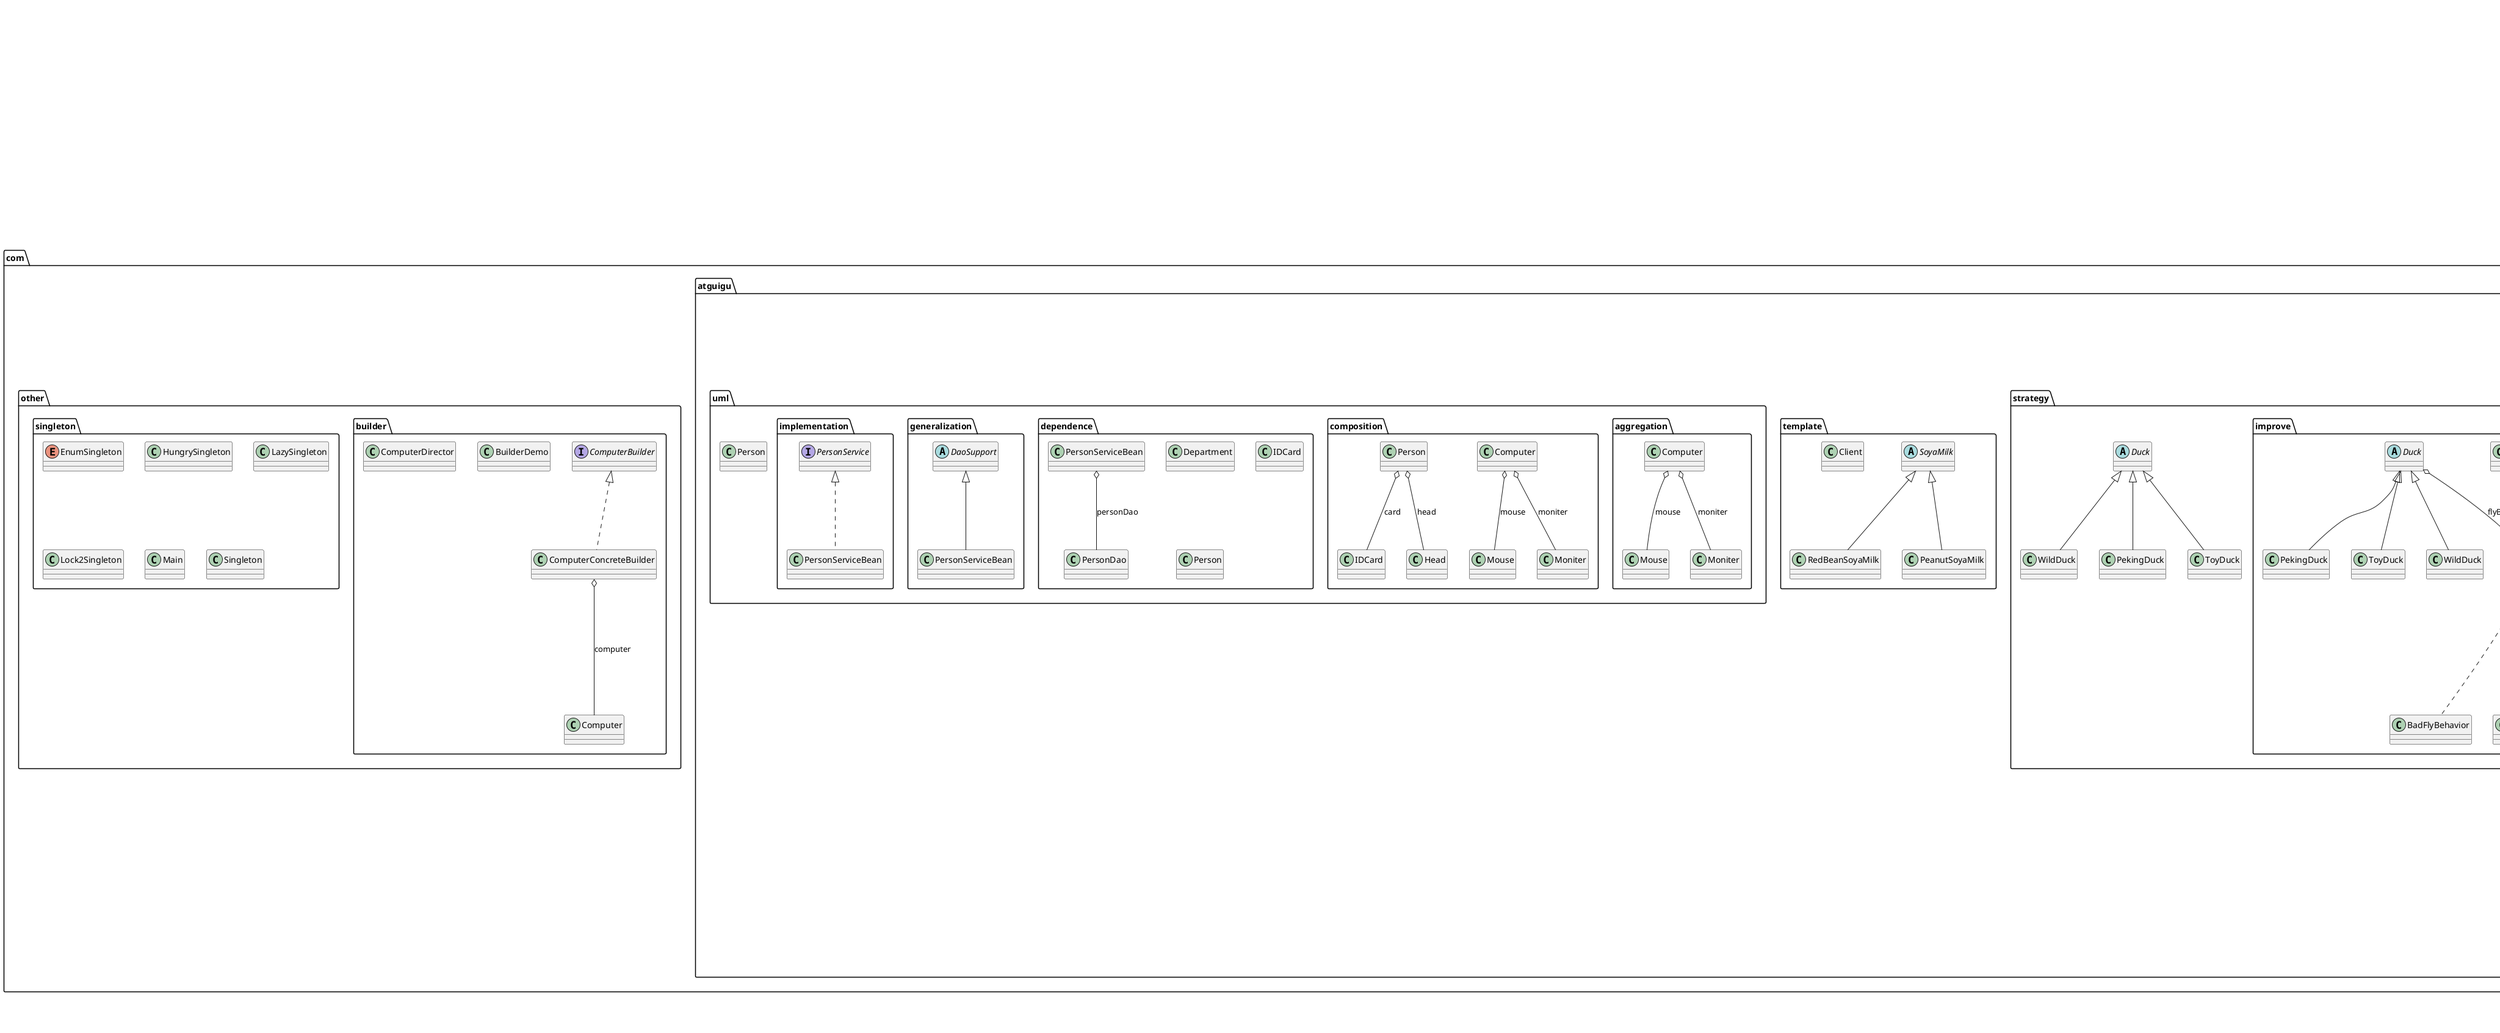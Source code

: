 @startuml

title __DESIGN_PATTERN's Class Diagram__\n

  namespace com.atguigu.adapter.classadapter {
    class com.atguigu.adapter.classadapter.Client {
    }
  }
  

  namespace com.atguigu.adapter.classadapter {
    interface com.atguigu.adapter.classadapter.IVoltage5V {
    }
  }
  

  namespace com.atguigu.adapter.classadapter {
    class com.atguigu.adapter.classadapter.Phone {
    }
  }
  

  namespace com.atguigu.adapter.classadapter {
    class com.atguigu.adapter.classadapter.Voltage220V {
    }
  }
  

  namespace com.atguigu.adapter.classadapter {
    class com.atguigu.adapter.classadapter.VoltageAdapter {
    }
  }
  

  namespace com.atguigu.adapter.interfaceadapter {
    abstract class com.atguigu.adapter.interfaceadapter.AbsAdapter {
    }
  }
  

  namespace com.atguigu.adapter.interfaceadapter {
    class com.atguigu.adapter.interfaceadapter.Client {
    }
  }
  

  namespace com.atguigu.adapter.interfaceadapter {
    interface com.atguigu.adapter.interfaceadapter.Interface4 {
    }
  }
  

  namespace com.atguigu.adapter.objectadapter {
    class com.atguigu.adapter.objectadapter.Client {
    }
  }
  

  namespace com.atguigu.adapter.objectadapter {
    interface com.atguigu.adapter.objectadapter.IVoltage5V {
    }
  }
  

  namespace com.atguigu.adapter.objectadapter {
    class com.atguigu.adapter.objectadapter.Phone {
    }
  }
  

  namespace com.atguigu.adapter.objectadapter {
    class com.atguigu.adapter.objectadapter.Voltage220V {
    }
  }
  

  namespace com.atguigu.adapter.objectadapter {
    class com.atguigu.adapter.objectadapter.VoltageAdapter {
    }
  }
  

  namespace com.atguigu.bridge {
    interface com.atguigu.bridge.Brand {
    }
  }
  

  namespace com.atguigu.bridge {
    class com.atguigu.bridge.Client {
    }
  }
  

  namespace com.atguigu.bridge {
    class com.atguigu.bridge.FoldedPhone {
    }
  }
  

  namespace com.atguigu.bridge {
    abstract class com.atguigu.bridge.Phone {
    }
  }
  

  namespace com.atguigu.bridge {
    class com.atguigu.bridge.UpRightPhone {
    }
  }
  

  namespace com.atguigu.bridge {
    class com.atguigu.bridge.Vivo {
    }
  }
  

  namespace com.atguigu.bridge {
    class com.atguigu.bridge.XiaoMi {
    }
  }
  

  namespace com.atguigu.builder {
    abstract class com.atguigu.builder.AbstractHouse {
    }
  }
  

  namespace com.atguigu.builder {
    class com.atguigu.builder.Client {
    }
  }
  

  namespace com.atguigu.builder {
    class com.atguigu.builder.CommonHouse {
    }
  }
  

  namespace com.atguigu.builder {
    class com.atguigu.builder.HighBuilding {
    }
  }
  

  namespace com.atguigu.builder {
    namespace improve {
      class com.atguigu.builder.improve.Client {
      }
    }
  }
  

  namespace com.atguigu.builder {
    namespace improve {
      class com.atguigu.builder.improve.CommonHouse {
      }
    }
  }
  

  namespace com.atguigu.builder {
    namespace improve {
      class com.atguigu.builder.improve.HighBuilding {
      }
    }
  }
  

  namespace com.atguigu.builder {
    namespace improve {
      class com.atguigu.builder.improve.House {
      }
    }
  }
  

  namespace com.atguigu.builder {
    namespace improve {
      abstract class com.atguigu.builder.improve.HouseBuilder {
      }
    }
  }
  

  namespace com.atguigu.builder {
    namespace improve {
      class com.atguigu.builder.improve.HouseDirector {
      }
    }
  }
  

  namespace com.atguigu.composite {
    class com.atguigu.composite.Client {
    }
  }
  

  namespace com.atguigu.composite {
    class com.atguigu.composite.College {
    }
  }
  

  namespace com.atguigu.composite {
    class com.atguigu.composite.Department {
    }
  }
  

  namespace com.atguigu.composite {
    abstract class com.atguigu.composite.OrganizationComponent {
    }
  }
  

  namespace com.atguigu.composite {
    class com.atguigu.composite.University {
    }
  }
  

  namespace com.atguigu.decorator {
    class com.atguigu.decorator.Chocolate {
    }
  }
  

  namespace com.atguigu.decorator {
    class com.atguigu.decorator.Coffee {
    }
  }
  

  namespace com.atguigu.decorator {
    class com.atguigu.decorator.CoffeeBar {
    }
  }
  

  namespace com.atguigu.decorator {
    class com.atguigu.decorator.DeCaf {
    }
  }
  

  namespace com.atguigu.decorator {
    class com.atguigu.decorator.Decorator {
    }
  }
  

  namespace com.atguigu.decorator {
    abstract class com.atguigu.decorator.Drink {
    }
  }
  

  namespace com.atguigu.decorator {
    class com.atguigu.decorator.Espresso {
    }
  }
  

  namespace com.atguigu.decorator {
    class com.atguigu.decorator.LongBlack {
    }
  }
  

  namespace com.atguigu.decorator {
    class com.atguigu.decorator.Milk {
    }
  }
  

  namespace com.atguigu.decorator {
    class com.atguigu.decorator.ShortBlack {
    }
  }
  

  namespace com.atguigu.decorator {
    class com.atguigu.decorator.Soy {
    }
  }
  

  namespace com.atguigu.facade {
    class com.atguigu.facade.Client {
    }
  }
  

  namespace com.atguigu.facade {
    class com.atguigu.facade.DVDPlayer {
    }
  }
  

  namespace com.atguigu.facade {
    class com.atguigu.facade.HomeTheaterFacade {
    }
  }
  

  namespace com.atguigu.facade {
    class com.atguigu.facade.Popcorn {
    }
  }
  

  namespace com.atguigu.facade {
    class com.atguigu.facade.Projector {
    }
  }
  

  namespace com.atguigu.facade {
    class com.atguigu.facade.Screen {
    }
  }
  

  namespace com.atguigu.facade {
    class com.atguigu.facade.Stereo {
    }
  }
  

  namespace com.atguigu.facade {
    class com.atguigu.facade.TheaterLight {
    }
  }
  

  namespace com.atguigu.factory.absfactory.pizzastore.order {
    interface com.atguigu.factory.absfactory.pizzastore.order.AbsFactory {
    }
  }
  

  namespace com.atguigu.factory.absfactory.pizzastore.order {
    class com.atguigu.factory.absfactory.pizzastore.order.BJFactory {
    }
  }
  

  namespace com.atguigu.factory.absfactory.pizzastore.order {
    class com.atguigu.factory.absfactory.pizzastore.order.LDFactory {
    }
  }
  

  namespace com.atguigu.factory.absfactory.pizzastore.order {
    class com.atguigu.factory.absfactory.pizzastore.order.OrderPizza {
    }
  }
  

  namespace com.atguigu.factory.absfactory.pizzastore.order {
    class com.atguigu.factory.absfactory.pizzastore.order.PizzaStore {
    }
  }
  

  namespace com.atguigu.factory.absfactory.pizzastore.pizza {
    class com.atguigu.factory.absfactory.pizzastore.pizza.BJCheesePizza {
    }
  }
  

  namespace com.atguigu.factory.absfactory.pizzastore.pizza {
    class com.atguigu.factory.absfactory.pizzastore.pizza.BJPepperPizza {
    }
  }
  

  namespace com.atguigu.factory.absfactory.pizzastore.pizza {
    class com.atguigu.factory.absfactory.pizzastore.pizza.LDCheesePizza {
    }
  }
  

  namespace com.atguigu.factory.absfactory.pizzastore.pizza {
    class com.atguigu.factory.absfactory.pizzastore.pizza.LDPepperPizza {
    }
  }
  

  namespace com.atguigu.factory.absfactory.pizzastore.pizza {
    abstract class com.atguigu.factory.absfactory.pizzastore.pizza.Pizza {
    }
  }
  

  namespace com.atguigu.factory.factorymethod.pizzastore.pizza.order {
    class com.atguigu.factory.factorymethod.pizzastore.pizza.order.BJOrderPizza {
    }
  }
  

  namespace com.atguigu.factory.factorymethod.pizzastore.pizza.order {
    class com.atguigu.factory.factorymethod.pizzastore.pizza.order.LDOrderPizza {
    }
  }
  

  namespace com.atguigu.factory.factorymethod.pizzastore.pizza.order {
    abstract class com.atguigu.factory.factorymethod.pizzastore.pizza.order.OrderPizza {
    }
  }
  

  namespace com.atguigu.factory.factorymethod.pizzastore.pizza.order {
    class com.atguigu.factory.factorymethod.pizzastore.pizza.order.PizzaStore {
    }
  }
  

  namespace com.atguigu.factory.factorymethod.pizzastore.pizza.pizza {
    class com.atguigu.factory.factorymethod.pizzastore.pizza.pizza.BJCheesePizza {
    }
  }
  

  namespace com.atguigu.factory.factorymethod.pizzastore.pizza.pizza {
    class com.atguigu.factory.factorymethod.pizzastore.pizza.pizza.BJPepperPizza {
    }
  }
  

  namespace com.atguigu.factory.factorymethod.pizzastore.pizza.pizza {
    class com.atguigu.factory.factorymethod.pizzastore.pizza.pizza.LDCheesePizza {
    }
  }
  

  namespace com.atguigu.factory.factorymethod.pizzastore.pizza.pizza {
    class com.atguigu.factory.factorymethod.pizzastore.pizza.pizza.LDPepperPizza {
    }
  }
  

  namespace com.atguigu.factory.factorymethod.pizzastore.pizza.pizza {
    abstract class com.atguigu.factory.factorymethod.pizzastore.pizza.pizza.Pizza {
    }
  }
  

  namespace com.atguigu.factory.simplefactory.pizzastore.order {
    class com.atguigu.factory.simplefactory.pizzastore.order.OrderPizza {
    }
  }
  

  namespace com.atguigu.factory.simplefactory.pizzastore.order {
    class com.atguigu.factory.simplefactory.pizzastore.order.PizzaStore {
    }
  }
  

  namespace com.atguigu.factory.simplefactory.pizzastore.order {
    class com.atguigu.factory.simplefactory.pizzastore.order.SimpleFactory {
    }
  }
  

  namespace com.atguigu.factory.simplefactory.pizzastore.pizza {
    class com.atguigu.factory.simplefactory.pizzastore.pizza.CheesePizza {
    }
  }
  

  namespace com.atguigu.factory.simplefactory.pizzastore.pizza {
    class com.atguigu.factory.simplefactory.pizzastore.pizza.GreekPizza {
    }
  }
  

  namespace com.atguigu.factory.simplefactory.pizzastore.pizza {
    class com.atguigu.factory.simplefactory.pizzastore.pizza.PepperPizza {
    }
  }
  

  namespace com.atguigu.factory.simplefactory.pizzastore.pizza {
    abstract class com.atguigu.factory.simplefactory.pizzastore.pizza.Pizza {
    }
  }
  

  namespace com.atguigu.flyweight {
    class com.atguigu.flyweight.Client {
    }
  }
  

  namespace com.atguigu.flyweight {
    class com.atguigu.flyweight.ConcreteWebSite {
    }
  }
  

  namespace com.atguigu.flyweight {
    class com.atguigu.flyweight.User {
    }
  }
  

  namespace com.atguigu.flyweight {
    abstract class com.atguigu.flyweight.WebSite {
    }
  }
  

  namespace com.atguigu.flyweight {
    class com.atguigu.flyweight.WebSiteFactory {
    }
  }
  

  namespace com.atguigu.principle.composite {
    class com.atguigu.principle.composite.A {
    }
  }
  

  namespace com.atguigu.principle.composite {
    class com.atguigu.principle.composite.B {
    }
  }
  

  namespace com.atguigu.principle.composite {
    namespace improve_aggregation {
      class com.atguigu.principle.composite.improve_aggregation.A {
      }
    }
  }
  

  namespace com.atguigu.principle.composite {
    namespace improve_aggregation {
      class com.atguigu.principle.composite.improve_aggregation.B {
      }
    }
  }
  

  namespace com.atguigu.principle.composite {
    namespace improve_composition {
      class com.atguigu.principle.composite.improve_composition.A {
      }
    }
  }
  

  namespace com.atguigu.principle.composite {
    namespace improve_composition {
      class com.atguigu.principle.composite.improve_composition.B {
      }
    }
  }
  

  namespace com.atguigu.principle.composite {
    namespace improve_dependency {
      class com.atguigu.principle.composite.improve_dependency.A {
      }
    }
  }
  

  namespace com.atguigu.principle.composite {
    namespace improve_dependency {
      class com.atguigu.principle.composite.improve_dependency.B {
      }
    }
  }
  

  namespace com.atguigu.principle.demeter {
    class com.atguigu.principle.demeter.CollegeEmployee {
    }
  }
  

  namespace com.atguigu.principle.demeter {
    class com.atguigu.principle.demeter.CollegeManager {
    }
  }
  

  namespace com.atguigu.principle.demeter {
    class com.atguigu.principle.demeter.Demeter1 {
    }
  }
  

  namespace com.atguigu.principle.demeter {
    class com.atguigu.principle.demeter.Employee {
    }
  }
  

  namespace com.atguigu.principle.demeter {
    class com.atguigu.principle.demeter.SchoolManager {
    }
  }
  

  namespace com.atguigu.principle.demeter {
    namespace improve {
      class com.atguigu.principle.demeter.improve.CollegeEmployee {
      }
    }
  }
  

  namespace com.atguigu.principle.demeter {
    namespace improve {
      class com.atguigu.principle.demeter.improve.CollegeManager {
      }
    }
  }
  

  namespace com.atguigu.principle.demeter {
    namespace improve {
      class com.atguigu.principle.demeter.improve.Demeter1 {
      }
    }
  }
  

  namespace com.atguigu.principle.demeter {
    namespace improve {
      class com.atguigu.principle.demeter.improve.Employee {
      }
    }
  }
  

  namespace com.atguigu.principle.demeter {
    namespace improve {
      class com.atguigu.principle.demeter.improve.SchoolManager {
      }
    }
  }
  

  namespace com.atguigu.principle.inversion {
    class com.atguigu.principle.inversion.DependencyInversion {
    }
  }
  

  namespace com.atguigu.principle.inversion {
    class com.atguigu.principle.inversion.Email {
    }
  }
  

  namespace com.atguigu.principle.inversion {
    class com.atguigu.principle.inversion.Person {
    }
  }
  

  namespace com.atguigu.principle.inversion {
    namespace improve {
      class com.atguigu.principle.inversion.improve.ChangHong {
      }
    }
  }
  

  namespace com.atguigu.principle.inversion {
    namespace improve {
      class com.atguigu.principle.inversion.improve.DependencyInversion {
      }
    }
  }
  

  namespace com.atguigu.principle.inversion {
    namespace improve {
      class com.atguigu.principle.inversion.improve.DependencyPass {
      }
    }
  }
  

  namespace com.atguigu.principle.inversion {
    namespace improve {
      class com.atguigu.principle.inversion.improve.Email {
      }
    }
  }
  

  namespace com.atguigu.principle.inversion {
    namespace improve {
      interface com.atguigu.principle.inversion.improve.IOpenAndClose {
      }
    }
  }
  

  namespace com.atguigu.principle.inversion {
    namespace improve {
      interface com.atguigu.principle.inversion.improve.IReceiver {
      }
    }
  }
  

  namespace com.atguigu.principle.inversion {
    namespace improve {
      interface com.atguigu.principle.inversion.improve.ITV {
      }
    }
  }
  

  namespace com.atguigu.principle.inversion {
    namespace improve {
      class com.atguigu.principle.inversion.improve.OpenAndClose {
      }
    }
  }
  

  namespace com.atguigu.principle.inversion {
    namespace improve {
      class com.atguigu.principle.inversion.improve.Person {
      }
    }
  }
  

  namespace com.atguigu.principle.inversion {
    namespace improve {
      class com.atguigu.principle.inversion.improve.WeiXin {
      }
    }
  }
  

  namespace com.atguigu.principle.liskov {
    class com.atguigu.principle.liskov.A {
    }
  }
  

  namespace com.atguigu.principle.liskov {
    class com.atguigu.principle.liskov.B {
    }
  }
  

  namespace com.atguigu.principle.liskov {
    class com.atguigu.principle.liskov.Base {
    }
  }
  

  namespace com.atguigu.principle.liskov {
    class com.atguigu.principle.liskov.Liskov {
    }
  }
  

  namespace com.atguigu.principle.ocp {
    class com.atguigu.principle.ocp.Circle {
    }
  }
  

  namespace com.atguigu.principle.ocp {
    class com.atguigu.principle.ocp.GraphicEditor {
    }
  }
  

  namespace com.atguigu.principle.ocp {
    class com.atguigu.principle.ocp.Ocp {
    }
  }
  

  namespace com.atguigu.principle.ocp {
    class com.atguigu.principle.ocp.Rectangle {
    }
  }
  

  namespace com.atguigu.principle.ocp {
    class com.atguigu.principle.ocp.Shape {
    }
  }
  

  namespace com.atguigu.principle.ocp {
    class com.atguigu.principle.ocp.Triangle {
    }
  }
  

  namespace com.atguigu.principle.ocp {
    namespace improve {
      class com.atguigu.principle.ocp.improve.Circle {
      }
    }
  }
  

  namespace com.atguigu.principle.ocp {
    namespace improve {
      class com.atguigu.principle.ocp.improve.GraphicEditor {
      }
    }
  }
  

  namespace com.atguigu.principle.ocp {
    namespace improve {
      class com.atguigu.principle.ocp.improve.Ocp {
      }
    }
  }
  

  namespace com.atguigu.principle.ocp {
    namespace improve {
      class com.atguigu.principle.ocp.improve.OtherGraphic {
      }
    }
  }
  

  namespace com.atguigu.principle.ocp {
    namespace improve {
      class com.atguigu.principle.ocp.improve.Rectangle {
      }
    }
  }
  

  namespace com.atguigu.principle.ocp {
    namespace improve {
      abstract class com.atguigu.principle.ocp.improve.Shape {
      }
    }
  }
  

  namespace com.atguigu.principle.ocp {
    namespace improve {
      class com.atguigu.principle.ocp.improve.Triangle {
      }
    }
  }
  

  namespace com.atguigu.principle.segregation {
    class com.atguigu.principle.segregation.A {
    }
  }
  

  namespace com.atguigu.principle.segregation {
    class com.atguigu.principle.segregation.B {
    }
  }
  

  namespace com.atguigu.principle.segregation {
    class com.atguigu.principle.segregation.C {
    }
  }
  

  namespace com.atguigu.principle.segregation {
    class com.atguigu.principle.segregation.D {
    }
  }
  

  namespace com.atguigu.principle.segregation {
    interface com.atguigu.principle.segregation.Interface1 {
    }
  }
  

  namespace com.atguigu.principle.segregation {
    class com.atguigu.principle.segregation.Segregation1 {
    }
  }
  

  namespace com.atguigu.principle.segregation {
    namespace improve {
      class com.atguigu.principle.segregation.improve.A {
      }
    }
  }
  

  namespace com.atguigu.principle.segregation {
    namespace improve {
      class com.atguigu.principle.segregation.improve.B {
      }
    }
  }
  

  namespace com.atguigu.principle.segregation {
    namespace improve {
      class com.atguigu.principle.segregation.improve.C {
      }
    }
  }
  

  namespace com.atguigu.principle.segregation {
    namespace improve {
      class com.atguigu.principle.segregation.improve.D {
      }
    }
  }
  

  namespace com.atguigu.principle.segregation {
    namespace improve {
      interface com.atguigu.principle.segregation.improve.Interface1 {
      }
    }
  }
  

  namespace com.atguigu.principle.segregation {
    namespace improve {
      interface com.atguigu.principle.segregation.improve.Interface2 {
      }
    }
  }
  

  namespace com.atguigu.principle.segregation {
    namespace improve {
      interface com.atguigu.principle.segregation.improve.Interface3 {
      }
    }
  }
  

  namespace com.atguigu.principle.segregation {
    namespace improve {
      class com.atguigu.principle.segregation.improve.Segregation1 {
      }
    }
  }
  

  namespace com.atguigu.principle.single_responsibility {
    class com.atguigu.principle.single_responsibility.AirVehicle {
    }
  }
  

  namespace com.atguigu.principle.single_responsibility {
    class com.atguigu.principle.single_responsibility.RoadVehicle {
    }
  }
  

  namespace com.atguigu.principle.single_responsibility {
    class com.atguigu.principle.single_responsibility.SingleResponsibility1 {
    }
  }
  

  namespace com.atguigu.principle.single_responsibility {
    class com.atguigu.principle.single_responsibility.SingleResponsibility2 {
    }
  }
  

  namespace com.atguigu.principle.single_responsibility {
    class com.atguigu.principle.single_responsibility.SingleResponsibility3 {
    }
  }
  

  namespace com.atguigu.principle.single_responsibility {
    class com.atguigu.principle.single_responsibility.Vehicle {
    }
  }
  

  namespace com.atguigu.principle.single_responsibility {
    class com.atguigu.principle.single_responsibility.Vehicle2 {
    }
  }
  

  namespace com.atguigu.principle.single_responsibility {
    class com.atguigu.principle.single_responsibility.WaterVehicle {
    }
  }
  

  namespace com.atguigu.prototype {
    class com.atguigu.prototype.Client {
    }
  }
  

  namespace com.atguigu.prototype {
    class com.atguigu.prototype.Sheep {
    }
  }
  

  namespace com.atguigu.prototype {
    namespace deepclone {
      class com.atguigu.prototype.deepclone.Client {
      }
    }
  }
  

  namespace com.atguigu.prototype {
    namespace deepclone {
      class com.atguigu.prototype.deepclone.DeepCloneableTarget {
      }
    }
  }
  

  namespace com.atguigu.prototype {
    namespace deepclone {
      class com.atguigu.prototype.deepclone.DeepProtoType {
      }
    }
  }
  

  namespace com.atguigu.prototype {
    namespace improve {
      class com.atguigu.prototype.improve.Client {
      }
    }
  }
  

  namespace com.atguigu.prototype {
    namespace improve {
      class com.atguigu.prototype.improve.Sheep {
      }
    }
  }
  

  namespace com.atguigu.proxy.cglib {
    class com.atguigu.proxy.cglib.Client {
    }
  }
  

  namespace com.atguigu.proxy.cglib {
    class com.atguigu.proxy.cglib.ProxyFactory {
    }
  }
  

  namespace com.atguigu.proxy.cglib {
    class com.atguigu.proxy.cglib.TeacherDao {
    }
  }
  

  namespace com.atguigu.proxy.dynamic {
    class com.atguigu.proxy.dynamic.Client {
    }
  }
  

  namespace com.atguigu.proxy.dynamic {
    interface com.atguigu.proxy.dynamic.ITeacherDao {
    }
  }
  

  namespace com.atguigu.proxy.dynamic {
    class com.atguigu.proxy.dynamic.ProxyFactory {
    }
  }
  

  namespace com.atguigu.proxy.dynamic {
    class com.atguigu.proxy.dynamic.TeacherDao {
    }
  }
  

  namespace com.atguigu.proxy.staticproxy {
    class com.atguigu.proxy.staticproxy.Client {
    }
  }
  

  namespace com.atguigu.proxy.staticproxy {
    interface com.atguigu.proxy.staticproxy.ITeacherDao {
    }
  }
  

  namespace com.atguigu.proxy.staticproxy {
    class com.atguigu.proxy.staticproxy.TeacherDao {
    }
  }
  

  namespace com.atguigu.proxy.staticproxy {
    class com.atguigu.proxy.staticproxy.TeacherDaoProxy {
    }
  }
  

  namespace com.atguigu.responsibilitychain {
    abstract class com.atguigu.responsibilitychain.Approver {
    }
  }
  

  namespace com.atguigu.responsibilitychain {
    class com.atguigu.responsibilitychain.Client {
    }
  }
  

  namespace com.atguigu.responsibilitychain {
    class com.atguigu.responsibilitychain.CollegeApprover {
    }
  }
  

  namespace com.atguigu.responsibilitychain {
    class com.atguigu.responsibilitychain.DepartmentApprover {
    }
  }
  

  namespace com.atguigu.responsibilitychain {
    class com.atguigu.responsibilitychain.PurchaseRequest {
    }
  }
  

  namespace com.atguigu.responsibilitychain {
    class com.atguigu.responsibilitychain.SchoolMasterApprover {
    }
  }
  

  namespace com.atguigu.responsibilitychain {
    class com.atguigu.responsibilitychain.ViceSchoolMasterApprover {
    }
  }
  

  namespace com.atguigu.singleton {
    class com.atguigu.singleton.Test {
    }
  }
  

  namespace com.atguigu.singleton {
    namespace type1 {
      class com.atguigu.singleton.type1.Singleton {
      }
    }
  }
  

  namespace com.atguigu.singleton {
    namespace type1 {
      class com.atguigu.singleton.type1.SingletonTest01 {
      }
    }
  }
  

  namespace com.atguigu.singleton {
    namespace type2 {
      class com.atguigu.singleton.type2.Singleton {
      }
    }
  }
  

  namespace com.atguigu.singleton {
    namespace type2 {
      class com.atguigu.singleton.type2.SingletonTest02 {
      }
    }
  }
  

  namespace com.atguigu.singleton {
    namespace type3 {
      class com.atguigu.singleton.type3.Singleton {
      }
    }
  }
  

  namespace com.atguigu.singleton {
    namespace type3 {
      class com.atguigu.singleton.type3.SingletonTest03 {
      }
    }
  }
  

  namespace com.atguigu.singleton {
    namespace type4 {
      class com.atguigu.singleton.type4.Singleton {
      }
    }
  }
  

  namespace com.atguigu.singleton {
    namespace type4 {
      class com.atguigu.singleton.type4.SingletonTest04 {
      }
    }
  }
  

  namespace com.atguigu.singleton {
    namespace type6 {
      class com.atguigu.singleton.type6.Singleton {
      }
    }
  }
  

  namespace com.atguigu.singleton {
    namespace type6 {
      class com.atguigu.singleton.type6.SingletonTest06 {
      }
    }
  }
  

  namespace com.atguigu.singleton {
    namespace type7 {
      class com.atguigu.singleton.type7.Singleton {
      }
    }
  }
  

  namespace com.atguigu.singleton {
    namespace type7 {
      class com.atguigu.singleton.type7.SingletonTest07 {
      }
    }
  }
  

  namespace com.atguigu.singleton {
    namespace type8 {
      enum Singleton {
      }
    }
  }
  

  namespace com.atguigu.singleton {
    namespace type8 {
      class com.atguigu.singleton.type8.SingletonTest08 {
      }
    }
  }
  

  namespace com.atguigu.strategy {
    abstract class com.atguigu.strategy.Duck {
    }
  }
  

  namespace com.atguigu.strategy {
    class com.atguigu.strategy.PekingDuck {
    }
  }
  

  namespace com.atguigu.strategy {
    class com.atguigu.strategy.ToyDuck {
    }
  }
  

  namespace com.atguigu.strategy {
    class com.atguigu.strategy.WildDuck {
    }
  }
  

  namespace com.atguigu.strategy {
    namespace improve {
      class com.atguigu.strategy.improve.BadFlyBehavior {
      }
    }
  }
  

  namespace com.atguigu.strategy {
    namespace improve {
      class com.atguigu.strategy.improve.Client {
      }
    }
  }
  

  namespace com.atguigu.strategy {
    namespace improve {
      abstract class com.atguigu.strategy.improve.Duck {
      }
    }
  }
  

  namespace com.atguigu.strategy {
    namespace improve {
      interface com.atguigu.strategy.improve.FlyBehavior {
      }
    }
  }
  

  namespace com.atguigu.strategy {
    namespace improve {
      class com.atguigu.strategy.improve.GaGaQuackBehavior {
      }
    }
  }
  

  namespace com.atguigu.strategy {
    namespace improve {
      class com.atguigu.strategy.improve.GeGeQuackBehavior {
      }
    }
  }
  

  namespace com.atguigu.strategy {
    namespace improve {
      class com.atguigu.strategy.improve.GoodFlyBehavior {
      }
    }
  }
  

  namespace com.atguigu.strategy {
    namespace improve {
      class com.atguigu.strategy.improve.NoFlyBehavior {
      }
    }
  }
  

  namespace com.atguigu.strategy {
    namespace improve {
      class com.atguigu.strategy.improve.NoQuackBehavior {
      }
    }
  }
  

  namespace com.atguigu.strategy {
    namespace improve {
      class com.atguigu.strategy.improve.PekingDuck {
      }
    }
  }
  

  namespace com.atguigu.strategy {
    namespace improve {
      interface com.atguigu.strategy.improve.QuackBehavior {
      }
    }
  }
  

  namespace com.atguigu.strategy {
    namespace improve {
      class com.atguigu.strategy.improve.ToyDuck {
      }
    }
  }
  

  namespace com.atguigu.strategy {
    namespace improve {
      class com.atguigu.strategy.improve.WildDuck {
      }
    }
  }
  

  namespace com.atguigu.template {
    class com.atguigu.template.Client {
    }
  }
  

  namespace com.atguigu.template {
    class com.atguigu.template.PeanutSoyaMilk {
    }
  }
  

  namespace com.atguigu.template {
    class com.atguigu.template.RedBeanSoyaMilk {
    }
  }
  

  namespace com.atguigu.template {
    abstract class com.atguigu.template.SoyaMilk {
    }
  }
  

  namespace com.atguigu.uml {
    class com.atguigu.uml.Person {
    }
  }
  

  namespace com.atguigu.uml {
    namespace aggregation {
      class com.atguigu.uml.aggregation.Computer {
      }
    }
  }
  

  namespace com.atguigu.uml {
    namespace aggregation {
      class com.atguigu.uml.aggregation.Moniter {
      }
    }
  }
  

  namespace com.atguigu.uml {
    namespace aggregation {
      class com.atguigu.uml.aggregation.Mouse {
      }
    }
  }
  

  namespace com.atguigu.uml {
    namespace composition {
      class com.atguigu.uml.composition.Computer {
      }
    }
  }
  

  namespace com.atguigu.uml {
    namespace composition {
      class com.atguigu.uml.composition.Head {
      }
    }
  }
  

  namespace com.atguigu.uml {
    namespace composition {
      class com.atguigu.uml.composition.IDCard {
      }
    }
  }
  

  namespace com.atguigu.uml {
    namespace composition {
      class com.atguigu.uml.composition.Moniter {
      }
    }
  }
  

  namespace com.atguigu.uml {
    namespace composition {
      class com.atguigu.uml.composition.Mouse {
      }
    }
  }
  

  namespace com.atguigu.uml {
    namespace composition {
      class com.atguigu.uml.composition.Person {
      }
    }
  }
  

  namespace com.atguigu.uml {
    namespace dependence {
      class com.atguigu.uml.dependence.Department {
      }
    }
  }
  

  namespace com.atguigu.uml {
    namespace dependence {
      class com.atguigu.uml.dependence.IDCard {
      }
    }
  }
  

  namespace com.atguigu.uml {
    namespace dependence {
      class com.atguigu.uml.dependence.Person {
      }
    }
  }
  

  namespace com.atguigu.uml {
    namespace dependence {
      class com.atguigu.uml.dependence.PersonDao {
      }
    }
  }
  

  namespace com.atguigu.uml {
    namespace dependence {
      class com.atguigu.uml.dependence.PersonServiceBean {
      }
    }
  }
  

  namespace com.atguigu.uml {
    namespace generalization {
      abstract class com.atguigu.uml.generalization.DaoSupport {
      }
    }
  }
  

  namespace com.atguigu.uml {
    namespace generalization {
      class com.atguigu.uml.generalization.PersonServiceBean {
      }
    }
  }
  

  namespace com.atguigu.uml {
    namespace implementation {
      interface com.atguigu.uml.implementation.PersonService {
      }
    }
  }
  

  namespace com.atguigu.uml {
    namespace implementation {
      class com.atguigu.uml.implementation.PersonServiceBean {
      }
    }
  }
  

  namespace com.lkj.common {
    class com.lkj.common.Constant {
    }
  }
  

  namespace com.lkj.common {
    interface com.lkj.common.DrawSelf {
    }
  }
  

  namespace com.lkj.common {
    class com.lkj.common.Main {
    }
  }
  

  namespace com.lkj.prototype {
    class com.lkj.prototype.Circle {
    }
  }
  

  namespace com.lkj.prototype {
    class com.lkj.prototype.PrototypeDemo {
    }
  }
  

  namespace com.lkj.prototype {
    class com.lkj.prototype.PrototypePatternDemo {
    }
  }
  

  namespace com.lkj.prototype {
    class com.lkj.prototype.Rectangle {
    }
  }
  

  namespace com.lkj.prototype {
    abstract class com.lkj.prototype.Shape {
    }
  }
  

  namespace com.lkj.prototype {
    class com.lkj.prototype.ShapeCache {
    }
  }
  

  namespace com.lkj.prototype {
    class com.lkj.prototype.Square {
    }
  }
  

  namespace com.other.builder {
    class com.other.builder.BuilderDemo {
    }
  }
  

  namespace com.other.builder {
    class com.other.builder.Computer {
    }
  }
  

  namespace com.other.builder {
    interface com.other.builder.ComputerBuilder {
    }
  }
  

  namespace com.other.builder {
    class com.other.builder.ComputerConcreteBuilder {
    }
  }
  

  namespace com.other.builder {
    class com.other.builder.ComputerDirector {
    }
  }
  

  namespace com.other.singleton {
    enum EnumSingleton {
    }
  }
  

  namespace com.other.singleton {
    class com.other.singleton.HungrySingleton {
    }
  }
  

  namespace com.other.singleton {
    class com.other.singleton.LazySingleton {
    }
  }
  

  namespace com.other.singleton {
    class com.other.singleton.Lock2Singleton {
    }
  }
  

  namespace com.other.singleton {
    class com.other.singleton.Main {
    }
  }
  

  namespace com.other.singleton {
    class com.other.singleton.Singleton {
    }
  }
  

  com.atguigu.adapter.classadapter.VoltageAdapter .up.|> com.atguigu.adapter.classadapter.IVoltage5V
  com.atguigu.adapter.classadapter.VoltageAdapter -up-|> com.atguigu.adapter.classadapter.Voltage220V
  com.atguigu.adapter.interfaceadapter.AbsAdapter .up.|> com.atguigu.adapter.interfaceadapter.Interface4
  com.atguigu.adapter.objectadapter.VoltageAdapter .up.|> com.atguigu.adapter.objectadapter.IVoltage5V
  com.atguigu.adapter.objectadapter.VoltageAdapter o-- com.atguigu.adapter.objectadapter.Voltage220V : voltage220V
  com.atguigu.bridge.FoldedPhone -up-|> com.atguigu.bridge.Phone
  com.atguigu.bridge.Phone o-- com.atguigu.bridge.Brand : brand
  com.atguigu.bridge.UpRightPhone -up-|> com.atguigu.bridge.Phone
  com.atguigu.bridge.Vivo .up.|> com.atguigu.bridge.Brand
  com.atguigu.bridge.XiaoMi .up.|> com.atguigu.bridge.Brand
  com.atguigu.builder.CommonHouse -up-|> com.atguigu.builder.AbstractHouse
  com.atguigu.builder.improve.CommonHouse -up-|> com.atguigu.builder.improve.HouseBuilder
  com.atguigu.builder.improve.HighBuilding -up-|> com.atguigu.builder.improve.HouseBuilder
  com.atguigu.builder.improve.HouseBuilder o-- com.atguigu.builder.improve.House : house
  com.atguigu.builder.improve.HouseDirector o-- com.atguigu.builder.improve.HouseBuilder : houseBuilder
  com.atguigu.composite.College -up-|> com.atguigu.composite.OrganizationComponent
  com.atguigu.composite.Department -up-|> com.atguigu.composite.OrganizationComponent
  com.atguigu.composite.University -up-|> com.atguigu.composite.OrganizationComponent
  com.atguigu.decorator.Chocolate -up-|> com.atguigu.decorator.Decorator
  com.atguigu.decorator.Coffee -up-|> com.atguigu.decorator.Drink
  com.atguigu.decorator.DeCaf -up-|> com.atguigu.decorator.Coffee
  com.atguigu.decorator.Decorator -up-|> com.atguigu.decorator.Drink
  com.atguigu.decorator.Decorator o-- com.atguigu.decorator.Drink : obj
  com.atguigu.decorator.Espresso -up-|> com.atguigu.decorator.Coffee
  com.atguigu.decorator.LongBlack -up-|> com.atguigu.decorator.Coffee
  com.atguigu.decorator.Milk -up-|> com.atguigu.decorator.Decorator
  com.atguigu.decorator.ShortBlack -up-|> com.atguigu.decorator.Coffee
  com.atguigu.decorator.Soy -up-|> com.atguigu.decorator.Decorator
  com.atguigu.facade.HomeTheaterFacade o-- com.atguigu.facade.DVDPlayer : dvdPlayer
  com.atguigu.facade.HomeTheaterFacade o-- com.atguigu.facade.Popcorn : popcorn
  com.atguigu.facade.HomeTheaterFacade o-- com.atguigu.facade.Projector : projector
  com.atguigu.facade.HomeTheaterFacade o-- com.atguigu.facade.Screen : screen
  com.atguigu.facade.HomeTheaterFacade o-- com.atguigu.facade.Stereo : stereo
  com.atguigu.facade.HomeTheaterFacade o-- com.atguigu.facade.TheaterLight : theaterLight
  com.atguigu.factory.absfactory.pizzastore.order.BJFactory .up.|> com.atguigu.factory.absfactory.pizzastore.order.AbsFactory
  com.atguigu.factory.absfactory.pizzastore.order.LDFactory .up.|> com.atguigu.factory.absfactory.pizzastore.order.AbsFactory
  com.atguigu.factory.absfactory.pizzastore.order.OrderPizza o-- com.atguigu.factory.absfactory.pizzastore.order.AbsFactory : absFactory
  com.atguigu.factory.absfactory.pizzastore.pizza.BJCheesePizza -up-|> com.atguigu.factory.absfactory.pizzastore.pizza.Pizza
  com.atguigu.factory.absfactory.pizzastore.pizza.BJPepperPizza -up-|> com.atguigu.factory.absfactory.pizzastore.pizza.Pizza
  com.atguigu.factory.absfactory.pizzastore.pizza.LDCheesePizza -up-|> com.atguigu.factory.absfactory.pizzastore.pizza.Pizza
  com.atguigu.factory.absfactory.pizzastore.pizza.LDPepperPizza -up-|> com.atguigu.factory.absfactory.pizzastore.pizza.Pizza
  com.atguigu.factory.factorymethod.pizzastore.pizza.order.BJOrderPizza -up-|> com.atguigu.factory.factorymethod.pizzastore.pizza.order.OrderPizza
  com.atguigu.factory.factorymethod.pizzastore.pizza.order.LDOrderPizza -up-|> com.atguigu.factory.factorymethod.pizzastore.pizza.order.OrderPizza
  com.atguigu.factory.factorymethod.pizzastore.pizza.pizza.BJCheesePizza -up-|> com.atguigu.factory.factorymethod.pizzastore.pizza.pizza.Pizza
  com.atguigu.factory.factorymethod.pizzastore.pizza.pizza.BJPepperPizza -up-|> com.atguigu.factory.factorymethod.pizzastore.pizza.pizza.Pizza
  com.atguigu.factory.factorymethod.pizzastore.pizza.pizza.LDCheesePizza -up-|> com.atguigu.factory.factorymethod.pizzastore.pizza.pizza.Pizza
  com.atguigu.factory.factorymethod.pizzastore.pizza.pizza.LDPepperPizza -up-|> com.atguigu.factory.factorymethod.pizzastore.pizza.pizza.Pizza
  com.atguigu.factory.simplefactory.pizzastore.order.OrderPizza o-- com.atguigu.factory.simplefactory.pizzastore.pizza.Pizza : pizza
  com.atguigu.factory.simplefactory.pizzastore.order.OrderPizza o-- com.atguigu.factory.simplefactory.pizzastore.order.SimpleFactory : simpleFactory
  com.atguigu.factory.simplefactory.pizzastore.pizza.CheesePizza -up-|> com.atguigu.factory.simplefactory.pizzastore.pizza.Pizza
  com.atguigu.factory.simplefactory.pizzastore.pizza.GreekPizza -up-|> com.atguigu.factory.simplefactory.pizzastore.pizza.Pizza
  com.atguigu.factory.simplefactory.pizzastore.pizza.PepperPizza -up-|> com.atguigu.factory.simplefactory.pizzastore.pizza.Pizza
  com.atguigu.flyweight.ConcreteWebSite -up-|> com.atguigu.flyweight.WebSite
  com.atguigu.principle.composite.B -up-|> com.atguigu.principle.composite.A
  com.atguigu.principle.composite.improve_aggregation.B o-- com.atguigu.principle.composite.improve_aggregation.A : a
  com.atguigu.principle.composite.improve_composition.B o-- com.atguigu.principle.composite.improve_composition.A : a
  com.atguigu.principle.inversion.improve.ChangHong .up.|> com.atguigu.principle.inversion.improve.ITV
  com.atguigu.principle.inversion.improve.Email .up.|> com.atguigu.principle.inversion.improve.IReceiver
  com.atguigu.principle.inversion.improve.OpenAndClose .up.|> com.atguigu.principle.inversion.improve.IOpenAndClose
  com.atguigu.principle.inversion.improve.OpenAndClose o-- com.atguigu.principle.inversion.improve.ITV : tv
  com.atguigu.principle.inversion.improve.WeiXin .up.|> com.atguigu.principle.inversion.improve.IReceiver
  com.atguigu.principle.liskov.A -up-|> com.atguigu.principle.liskov.Base
  com.atguigu.principle.liskov.B -up-|> com.atguigu.principle.liskov.Base
  com.atguigu.principle.liskov.B o-- com.atguigu.principle.liskov.A : a
  com.atguigu.principle.ocp.Circle -up-|> com.atguigu.principle.ocp.Shape
  com.atguigu.principle.ocp.Rectangle -up-|> com.atguigu.principle.ocp.Shape
  com.atguigu.principle.ocp.Triangle -up-|> com.atguigu.principle.ocp.Shape
  com.atguigu.principle.ocp.improve.Circle -up-|> com.atguigu.principle.ocp.improve.Shape
  com.atguigu.principle.ocp.improve.OtherGraphic -up-|> com.atguigu.principle.ocp.improve.Shape
  com.atguigu.principle.ocp.improve.Rectangle -up-|> com.atguigu.principle.ocp.improve.Shape
  com.atguigu.principle.ocp.improve.Triangle -up-|> com.atguigu.principle.ocp.improve.Shape
  com.atguigu.principle.segregation.B .up.|> com.atguigu.principle.segregation.Interface1
  com.atguigu.principle.segregation.D .up.|> com.atguigu.principle.segregation.Interface1
  com.atguigu.principle.segregation.improve.B .up.|> com.atguigu.principle.segregation.improve.Interface1
  com.atguigu.principle.segregation.improve.B .up.|> com.atguigu.principle.segregation.improve.Interface2
  com.atguigu.principle.segregation.improve.D .up.|> com.atguigu.principle.segregation.improve.Interface1
  com.atguigu.principle.segregation.improve.D .up.|> com.atguigu.principle.segregation.improve.Interface3
  com.atguigu.prototype.deepclone.DeepCloneableTarget .up.|> java.io.Serializable
  com.atguigu.prototype.deepclone.DeepCloneableTarget .up.|> java.lang.Cloneable
  com.atguigu.prototype.deepclone.DeepProtoType .up.|> java.io.Serializable
  com.atguigu.prototype.deepclone.DeepProtoType .up.|> java.lang.Cloneable
  com.atguigu.prototype.deepclone.DeepProtoType o-- com.atguigu.prototype.deepclone.DeepCloneableTarget : deepCloneableTarget
  com.atguigu.prototype.improve.Sheep .up.|> java.lang.Cloneable
  com.atguigu.proxy.cglib.ProxyFactory .up.|> net.sf.cglib.proxy.MethodInterceptor
  com.atguigu.proxy.dynamic.TeacherDao .up.|> com.atguigu.proxy.dynamic.ITeacherDao
  com.atguigu.proxy.staticproxy.TeacherDao .up.|> com.atguigu.proxy.staticproxy.ITeacherDao
  com.atguigu.proxy.staticproxy.TeacherDaoProxy .up.|> com.atguigu.proxy.staticproxy.ITeacherDao
  com.atguigu.proxy.staticproxy.TeacherDaoProxy o-- com.atguigu.proxy.staticproxy.ITeacherDao : target
  com.atguigu.responsibilitychain.Approver o-- com.atguigu.responsibilitychain.Approver : approver
  com.atguigu.responsibilitychain.CollegeApprover -up-|> com.atguigu.responsibilitychain.Approver
  com.atguigu.responsibilitychain.DepartmentApprover -up-|> com.atguigu.responsibilitychain.Approver
  com.atguigu.responsibilitychain.SchoolMasterApprover -up-|> com.atguigu.responsibilitychain.Approver
  com.atguigu.responsibilitychain.ViceSchoolMasterApprover -up-|> com.atguigu.responsibilitychain.Approver
  com.atguigu.strategy.PekingDuck -up-|> com.atguigu.strategy.Duck
  com.atguigu.strategy.ToyDuck -up-|> com.atguigu.strategy.Duck
  com.atguigu.strategy.WildDuck -up-|> com.atguigu.strategy.Duck
  com.atguigu.strategy.improve.BadFlyBehavior .up.|> com.atguigu.strategy.improve.FlyBehavior
  com.atguigu.strategy.improve.Duck o-- com.atguigu.strategy.improve.FlyBehavior : flyBehavior
  com.atguigu.strategy.improve.GoodFlyBehavior .up.|> com.atguigu.strategy.improve.FlyBehavior
  com.atguigu.strategy.improve.NoFlyBehavior .up.|> com.atguigu.strategy.improve.FlyBehavior
  com.atguigu.strategy.improve.PekingDuck -up-|> com.atguigu.strategy.improve.Duck
  com.atguigu.strategy.improve.ToyDuck -up-|> com.atguigu.strategy.improve.Duck
  com.atguigu.strategy.improve.WildDuck -up-|> com.atguigu.strategy.improve.Duck
  com.atguigu.template.PeanutSoyaMilk -up-|> com.atguigu.template.SoyaMilk
  com.atguigu.template.RedBeanSoyaMilk -up-|> com.atguigu.template.SoyaMilk
  com.atguigu.uml.aggregation.Computer o-- com.atguigu.uml.aggregation.Moniter : moniter
  com.atguigu.uml.aggregation.Computer o-- com.atguigu.uml.aggregation.Mouse : mouse
  com.atguigu.uml.composition.Computer o-- com.atguigu.uml.composition.Moniter : moniter
  com.atguigu.uml.composition.Computer o-- com.atguigu.uml.composition.Mouse : mouse
  com.atguigu.uml.composition.Person o-- com.atguigu.uml.composition.IDCard : card
  com.atguigu.uml.composition.Person o-- com.atguigu.uml.composition.Head : head
  com.atguigu.uml.dependence.PersonServiceBean o-- com.atguigu.uml.dependence.PersonDao : personDao
  com.atguigu.uml.generalization.PersonServiceBean -up-|> com.atguigu.uml.generalization.DaoSupport
  com.atguigu.uml.implementation.PersonServiceBean .up.|> com.atguigu.uml.implementation.PersonService
  com.lkj.prototype.Circle -up-|> com.lkj.prototype.Shape
  com.lkj.prototype.PrototypeDemo -up-|> javax.swing.JFrame
  com.lkj.prototype.PrototypeDemo o-- com.lkj.prototype.Circle : circle
  com.lkj.prototype.PrototypeDemo o-- com.lkj.prototype.Rectangle : rectangle
  com.lkj.prototype.PrototypeDemo o-- com.lkj.prototype.Square : square
  com.lkj.prototype.Rectangle -up-|> com.lkj.prototype.Shape
  com.lkj.prototype.Shape .up.|> com.lkj.common.DrawSelf
  com.lkj.prototype.Shape .up.|> java.lang.Cloneable
  com.lkj.prototype.Square -up-|> com.lkj.prototype.Shape
  com.other.builder.ComputerConcreteBuilder .up.|> com.other.builder.ComputerBuilder
  com.other.builder.ComputerConcreteBuilder o-- com.other.builder.Computer : computer


right footer


PlantUML diagram generated by SketchIt! (https://bitbucket.org/pmesmeur/sketch.it)
For more information about this tool, please contact philippe.mesmeur@gmail.com
endfooter

@enduml
